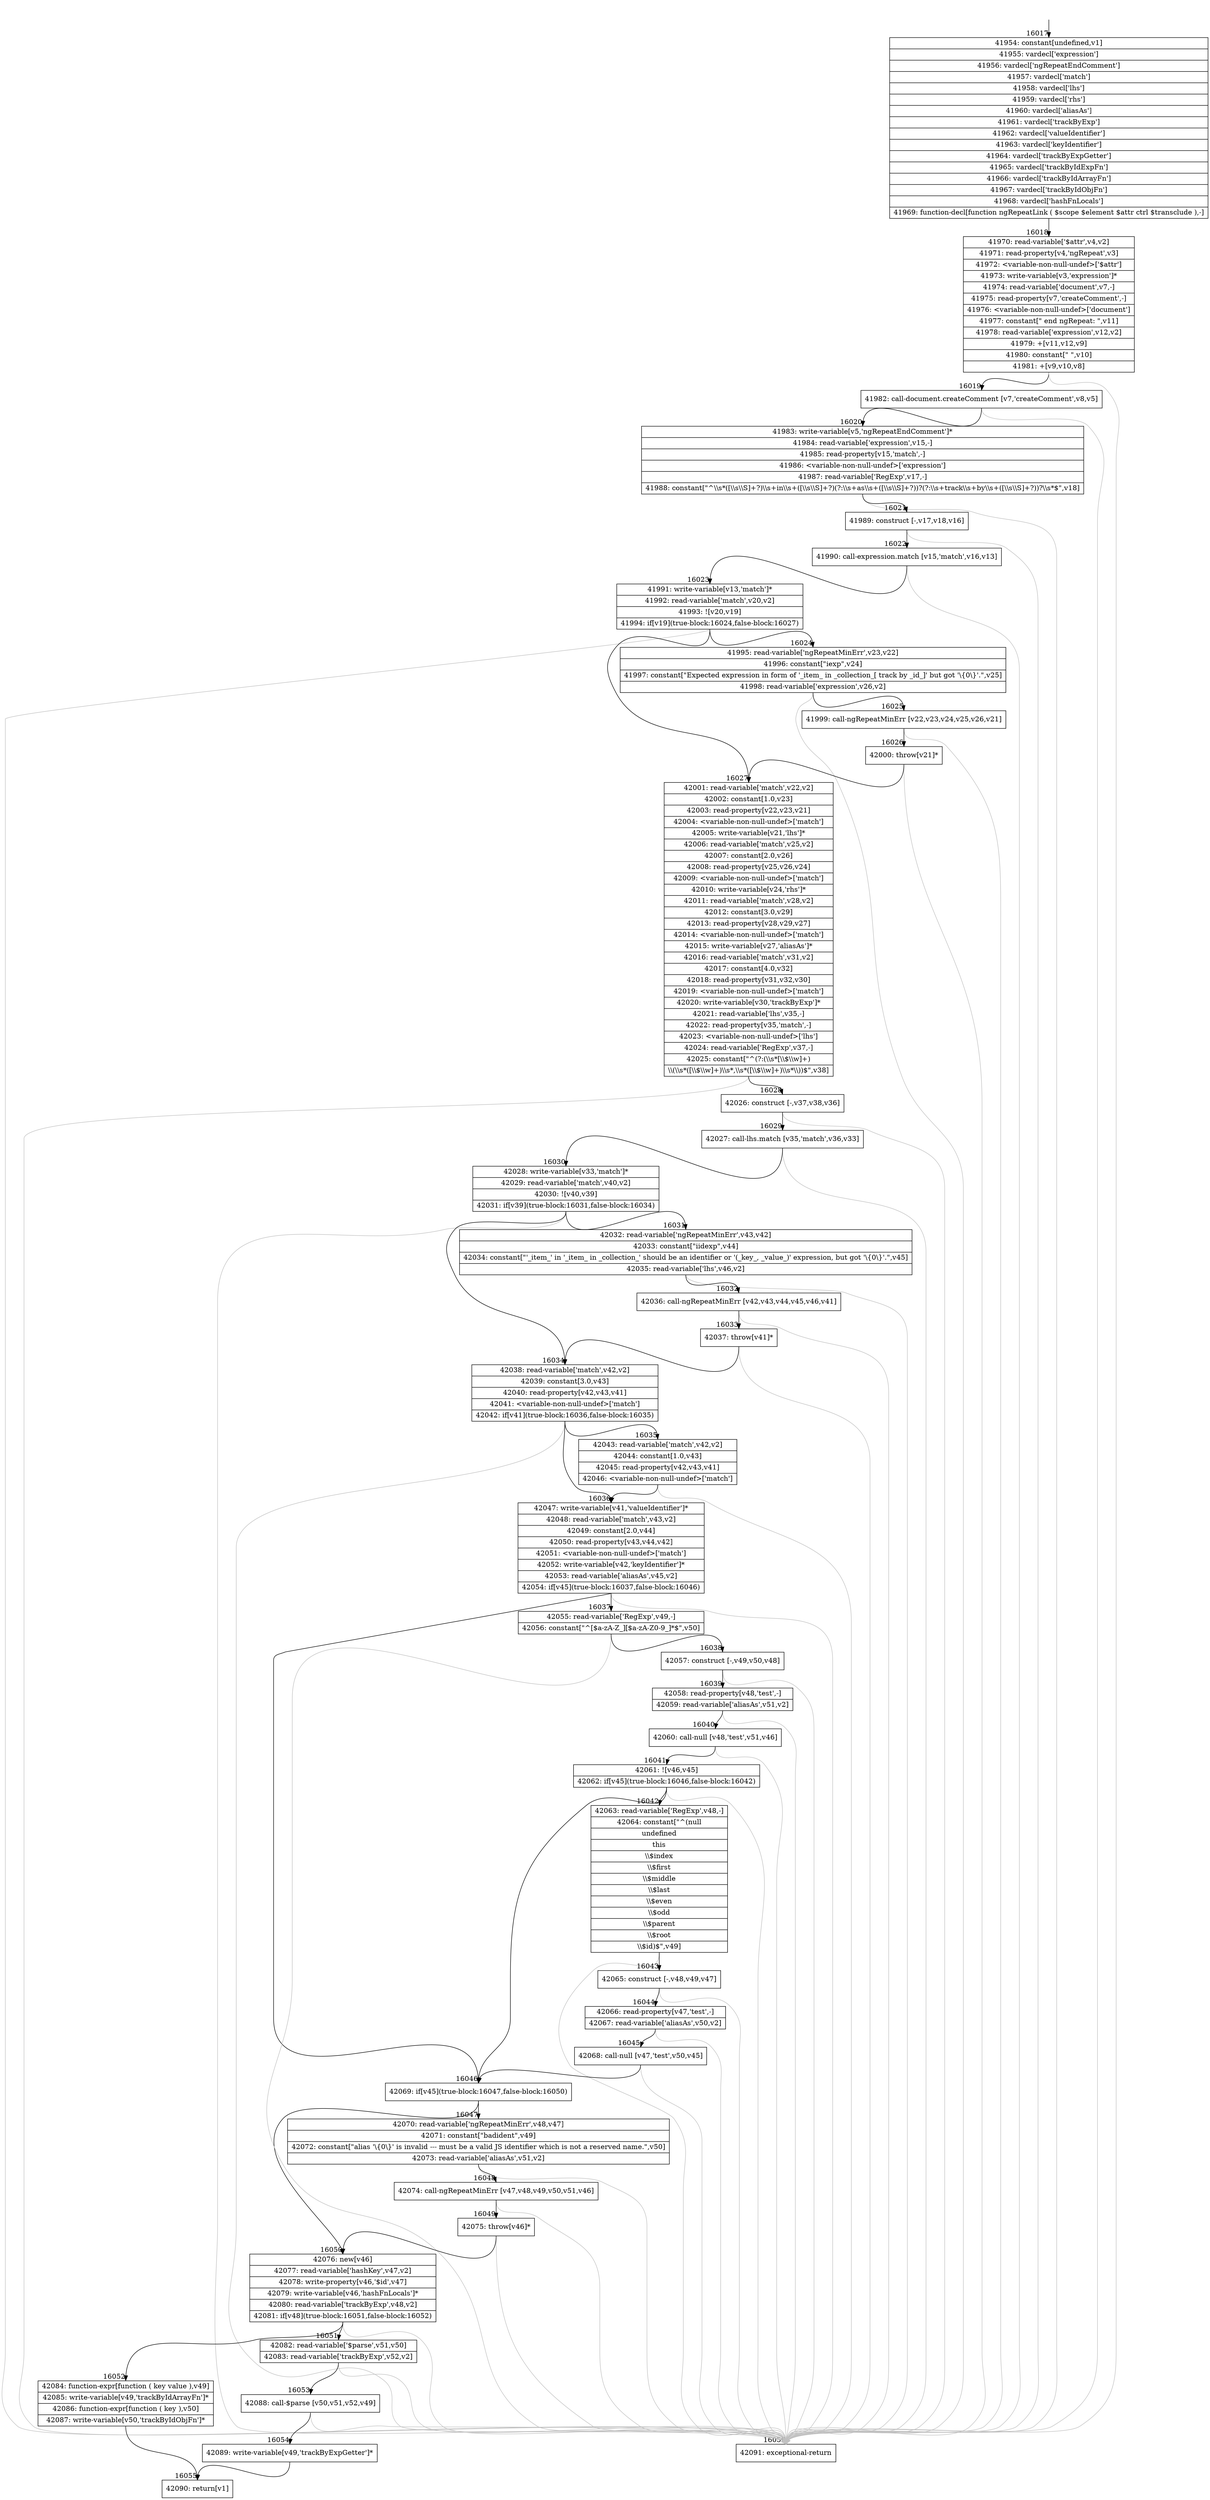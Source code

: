 digraph {
rankdir="TD"
BB_entry1276[shape=none,label=""];
BB_entry1276 -> BB16017 [tailport=s, headport=n, headlabel="    16017"]
BB16017 [shape=record label="{41954: constant[undefined,v1]|41955: vardecl['expression']|41956: vardecl['ngRepeatEndComment']|41957: vardecl['match']|41958: vardecl['lhs']|41959: vardecl['rhs']|41960: vardecl['aliasAs']|41961: vardecl['trackByExp']|41962: vardecl['valueIdentifier']|41963: vardecl['keyIdentifier']|41964: vardecl['trackByExpGetter']|41965: vardecl['trackByIdExpFn']|41966: vardecl['trackByIdArrayFn']|41967: vardecl['trackByIdObjFn']|41968: vardecl['hashFnLocals']|41969: function-decl[function ngRepeatLink ( $scope $element $attr ctrl $transclude ),-]}" ] 
BB16017 -> BB16018 [tailport=s, headport=n, headlabel="      16018"]
BB16018 [shape=record label="{41970: read-variable['$attr',v4,v2]|41971: read-property[v4,'ngRepeat',v3]|41972: \<variable-non-null-undef\>['$attr']|41973: write-variable[v3,'expression']*|41974: read-variable['document',v7,-]|41975: read-property[v7,'createComment',-]|41976: \<variable-non-null-undef\>['document']|41977: constant[\" end ngRepeat: \",v11]|41978: read-variable['expression',v12,v2]|41979: +[v11,v12,v9]|41980: constant[\" \",v10]|41981: +[v9,v10,v8]}" ] 
BB16018 -> BB16019 [tailport=s, headport=n, headlabel="      16019"]
BB16018 -> BB16056 [tailport=s, headport=n, color=gray, headlabel="      16056"]
BB16019 [shape=record label="{41982: call-document.createComment [v7,'createComment',v8,v5]}" ] 
BB16019 -> BB16020 [tailport=s, headport=n, headlabel="      16020"]
BB16019 -> BB16056 [tailport=s, headport=n, color=gray]
BB16020 [shape=record label="{41983: write-variable[v5,'ngRepeatEndComment']*|41984: read-variable['expression',v15,-]|41985: read-property[v15,'match',-]|41986: \<variable-non-null-undef\>['expression']|41987: read-variable['RegExp',v17,-]|41988: constant[\"^\\\\s*([\\\\s\\\\S]+?)\\\\s+in\\\\s+([\\\\s\\\\S]+?)(?:\\\\s+as\\\\s+([\\\\s\\\\S]+?))?(?:\\\\s+track\\\\s+by\\\\s+([\\\\s\\\\S]+?))?\\\\s*$\",v18]}" ] 
BB16020 -> BB16021 [tailport=s, headport=n, headlabel="      16021"]
BB16020 -> BB16056 [tailport=s, headport=n, color=gray]
BB16021 [shape=record label="{41989: construct [-,v17,v18,v16]}" ] 
BB16021 -> BB16022 [tailport=s, headport=n, headlabel="      16022"]
BB16021 -> BB16056 [tailport=s, headport=n, color=gray]
BB16022 [shape=record label="{41990: call-expression.match [v15,'match',v16,v13]}" ] 
BB16022 -> BB16023 [tailport=s, headport=n, headlabel="      16023"]
BB16022 -> BB16056 [tailport=s, headport=n, color=gray]
BB16023 [shape=record label="{41991: write-variable[v13,'match']*|41992: read-variable['match',v20,v2]|41993: ![v20,v19]|41994: if[v19](true-block:16024,false-block:16027)}" ] 
BB16023 -> BB16024 [tailport=s, headport=n, headlabel="      16024"]
BB16023 -> BB16027 [tailport=s, headport=n, headlabel="      16027"]
BB16023 -> BB16056 [tailport=s, headport=n, color=gray]
BB16024 [shape=record label="{41995: read-variable['ngRepeatMinErr',v23,v22]|41996: constant[\"iexp\",v24]|41997: constant[\"Expected expression in form of '_item_ in _collection_[ track by _id_]' but got '\\\{0\\\}'.\",v25]|41998: read-variable['expression',v26,v2]}" ] 
BB16024 -> BB16025 [tailport=s, headport=n, headlabel="      16025"]
BB16024 -> BB16056 [tailport=s, headport=n, color=gray]
BB16025 [shape=record label="{41999: call-ngRepeatMinErr [v22,v23,v24,v25,v26,v21]}" ] 
BB16025 -> BB16026 [tailport=s, headport=n, headlabel="      16026"]
BB16025 -> BB16056 [tailport=s, headport=n, color=gray]
BB16026 [shape=record label="{42000: throw[v21]*}" ] 
BB16026 -> BB16027 [tailport=s, headport=n]
BB16026 -> BB16056 [tailport=s, headport=n, color=gray]
BB16027 [shape=record label="{42001: read-variable['match',v22,v2]|42002: constant[1.0,v23]|42003: read-property[v22,v23,v21]|42004: \<variable-non-null-undef\>['match']|42005: write-variable[v21,'lhs']*|42006: read-variable['match',v25,v2]|42007: constant[2.0,v26]|42008: read-property[v25,v26,v24]|42009: \<variable-non-null-undef\>['match']|42010: write-variable[v24,'rhs']*|42011: read-variable['match',v28,v2]|42012: constant[3.0,v29]|42013: read-property[v28,v29,v27]|42014: \<variable-non-null-undef\>['match']|42015: write-variable[v27,'aliasAs']*|42016: read-variable['match',v31,v2]|42017: constant[4.0,v32]|42018: read-property[v31,v32,v30]|42019: \<variable-non-null-undef\>['match']|42020: write-variable[v30,'trackByExp']*|42021: read-variable['lhs',v35,-]|42022: read-property[v35,'match',-]|42023: \<variable-non-null-undef\>['lhs']|42024: read-variable['RegExp',v37,-]|42025: constant[\"^(?:(\\\\s*[\\\\$\\\\w]+)|\\\\(\\\\s*([\\\\$\\\\w]+)\\\\s*,\\\\s*([\\\\$\\\\w]+)\\\\s*\\\\))$\",v38]}" ] 
BB16027 -> BB16028 [tailport=s, headport=n, headlabel="      16028"]
BB16027 -> BB16056 [tailport=s, headport=n, color=gray]
BB16028 [shape=record label="{42026: construct [-,v37,v38,v36]}" ] 
BB16028 -> BB16029 [tailport=s, headport=n, headlabel="      16029"]
BB16028 -> BB16056 [tailport=s, headport=n, color=gray]
BB16029 [shape=record label="{42027: call-lhs.match [v35,'match',v36,v33]}" ] 
BB16029 -> BB16030 [tailport=s, headport=n, headlabel="      16030"]
BB16029 -> BB16056 [tailport=s, headport=n, color=gray]
BB16030 [shape=record label="{42028: write-variable[v33,'match']*|42029: read-variable['match',v40,v2]|42030: ![v40,v39]|42031: if[v39](true-block:16031,false-block:16034)}" ] 
BB16030 -> BB16031 [tailport=s, headport=n, headlabel="      16031"]
BB16030 -> BB16034 [tailport=s, headport=n, headlabel="      16034"]
BB16030 -> BB16056 [tailport=s, headport=n, color=gray]
BB16031 [shape=record label="{42032: read-variable['ngRepeatMinErr',v43,v42]|42033: constant[\"iidexp\",v44]|42034: constant[\"'_item_' in '_item_ in _collection_' should be an identifier or '(_key_, _value_)' expression, but got '\\\{0\\\}'.\",v45]|42035: read-variable['lhs',v46,v2]}" ] 
BB16031 -> BB16032 [tailport=s, headport=n, headlabel="      16032"]
BB16031 -> BB16056 [tailport=s, headport=n, color=gray]
BB16032 [shape=record label="{42036: call-ngRepeatMinErr [v42,v43,v44,v45,v46,v41]}" ] 
BB16032 -> BB16033 [tailport=s, headport=n, headlabel="      16033"]
BB16032 -> BB16056 [tailport=s, headport=n, color=gray]
BB16033 [shape=record label="{42037: throw[v41]*}" ] 
BB16033 -> BB16034 [tailport=s, headport=n]
BB16033 -> BB16056 [tailport=s, headport=n, color=gray]
BB16034 [shape=record label="{42038: read-variable['match',v42,v2]|42039: constant[3.0,v43]|42040: read-property[v42,v43,v41]|42041: \<variable-non-null-undef\>['match']|42042: if[v41](true-block:16036,false-block:16035)}" ] 
BB16034 -> BB16036 [tailport=s, headport=n, headlabel="      16036"]
BB16034 -> BB16035 [tailport=s, headport=n, headlabel="      16035"]
BB16034 -> BB16056 [tailport=s, headport=n, color=gray]
BB16035 [shape=record label="{42043: read-variable['match',v42,v2]|42044: constant[1.0,v43]|42045: read-property[v42,v43,v41]|42046: \<variable-non-null-undef\>['match']}" ] 
BB16035 -> BB16036 [tailport=s, headport=n]
BB16035 -> BB16056 [tailport=s, headport=n, color=gray]
BB16036 [shape=record label="{42047: write-variable[v41,'valueIdentifier']*|42048: read-variable['match',v43,v2]|42049: constant[2.0,v44]|42050: read-property[v43,v44,v42]|42051: \<variable-non-null-undef\>['match']|42052: write-variable[v42,'keyIdentifier']*|42053: read-variable['aliasAs',v45,v2]|42054: if[v45](true-block:16037,false-block:16046)}" ] 
BB16036 -> BB16046 [tailport=s, headport=n, headlabel="      16046"]
BB16036 -> BB16037 [tailport=s, headport=n, headlabel="      16037"]
BB16036 -> BB16056 [tailport=s, headport=n, color=gray]
BB16037 [shape=record label="{42055: read-variable['RegExp',v49,-]|42056: constant[\"^[$a-zA-Z_][$a-zA-Z0-9_]*$\",v50]}" ] 
BB16037 -> BB16038 [tailport=s, headport=n, headlabel="      16038"]
BB16037 -> BB16056 [tailport=s, headport=n, color=gray]
BB16038 [shape=record label="{42057: construct [-,v49,v50,v48]}" ] 
BB16038 -> BB16039 [tailport=s, headport=n, headlabel="      16039"]
BB16038 -> BB16056 [tailport=s, headport=n, color=gray]
BB16039 [shape=record label="{42058: read-property[v48,'test',-]|42059: read-variable['aliasAs',v51,v2]}" ] 
BB16039 -> BB16040 [tailport=s, headport=n, headlabel="      16040"]
BB16039 -> BB16056 [tailport=s, headport=n, color=gray]
BB16040 [shape=record label="{42060: call-null [v48,'test',v51,v46]}" ] 
BB16040 -> BB16041 [tailport=s, headport=n, headlabel="      16041"]
BB16040 -> BB16056 [tailport=s, headport=n, color=gray]
BB16041 [shape=record label="{42061: ![v46,v45]|42062: if[v45](true-block:16046,false-block:16042)}" ] 
BB16041 -> BB16046 [tailport=s, headport=n]
BB16041 -> BB16042 [tailport=s, headport=n, headlabel="      16042"]
BB16041 -> BB16056 [tailport=s, headport=n, color=gray]
BB16042 [shape=record label="{42063: read-variable['RegExp',v48,-]|42064: constant[\"^(null|undefined|this|\\\\$index|\\\\$first|\\\\$middle|\\\\$last|\\\\$even|\\\\$odd|\\\\$parent|\\\\$root|\\\\$id)$\",v49]}" ] 
BB16042 -> BB16043 [tailport=s, headport=n, headlabel="      16043"]
BB16042 -> BB16056 [tailport=s, headport=n, color=gray]
BB16043 [shape=record label="{42065: construct [-,v48,v49,v47]}" ] 
BB16043 -> BB16044 [tailport=s, headport=n, headlabel="      16044"]
BB16043 -> BB16056 [tailport=s, headport=n, color=gray]
BB16044 [shape=record label="{42066: read-property[v47,'test',-]|42067: read-variable['aliasAs',v50,v2]}" ] 
BB16044 -> BB16045 [tailport=s, headport=n, headlabel="      16045"]
BB16044 -> BB16056 [tailport=s, headport=n, color=gray]
BB16045 [shape=record label="{42068: call-null [v47,'test',v50,v45]}" ] 
BB16045 -> BB16046 [tailport=s, headport=n]
BB16045 -> BB16056 [tailport=s, headport=n, color=gray]
BB16046 [shape=record label="{42069: if[v45](true-block:16047,false-block:16050)}" ] 
BB16046 -> BB16047 [tailport=s, headport=n, headlabel="      16047"]
BB16046 -> BB16050 [tailport=s, headport=n, headlabel="      16050"]
BB16047 [shape=record label="{42070: read-variable['ngRepeatMinErr',v48,v47]|42071: constant[\"badident\",v49]|42072: constant[\"alias '\\\{0\\\}' is invalid --- must be a valid JS identifier which is not a reserved name.\",v50]|42073: read-variable['aliasAs',v51,v2]}" ] 
BB16047 -> BB16048 [tailport=s, headport=n, headlabel="      16048"]
BB16047 -> BB16056 [tailport=s, headport=n, color=gray]
BB16048 [shape=record label="{42074: call-ngRepeatMinErr [v47,v48,v49,v50,v51,v46]}" ] 
BB16048 -> BB16049 [tailport=s, headport=n, headlabel="      16049"]
BB16048 -> BB16056 [tailport=s, headport=n, color=gray]
BB16049 [shape=record label="{42075: throw[v46]*}" ] 
BB16049 -> BB16050 [tailport=s, headport=n]
BB16049 -> BB16056 [tailport=s, headport=n, color=gray]
BB16050 [shape=record label="{42076: new[v46]|42077: read-variable['hashKey',v47,v2]|42078: write-property[v46,'$id',v47]|42079: write-variable[v46,'hashFnLocals']*|42080: read-variable['trackByExp',v48,v2]|42081: if[v48](true-block:16051,false-block:16052)}" ] 
BB16050 -> BB16051 [tailport=s, headport=n, headlabel="      16051"]
BB16050 -> BB16052 [tailport=s, headport=n, headlabel="      16052"]
BB16050 -> BB16056 [tailport=s, headport=n, color=gray]
BB16051 [shape=record label="{42082: read-variable['$parse',v51,v50]|42083: read-variable['trackByExp',v52,v2]}" ] 
BB16051 -> BB16053 [tailport=s, headport=n, headlabel="      16053"]
BB16051 -> BB16056 [tailport=s, headport=n, color=gray]
BB16052 [shape=record label="{42084: function-expr[function ( key value ),v49]|42085: write-variable[v49,'trackByIdArrayFn']*|42086: function-expr[function ( key ),v50]|42087: write-variable[v50,'trackByIdObjFn']*}" ] 
BB16052 -> BB16055 [tailport=s, headport=n, headlabel="      16055"]
BB16053 [shape=record label="{42088: call-$parse [v50,v51,v52,v49]}" ] 
BB16053 -> BB16054 [tailport=s, headport=n, headlabel="      16054"]
BB16053 -> BB16056 [tailport=s, headport=n, color=gray]
BB16054 [shape=record label="{42089: write-variable[v49,'trackByExpGetter']*}" ] 
BB16054 -> BB16055 [tailport=s, headport=n]
BB16055 [shape=record label="{42090: return[v1]}" ] 
BB16056 [shape=record label="{42091: exceptional-return}" ] 
//#$~ 27212
}
